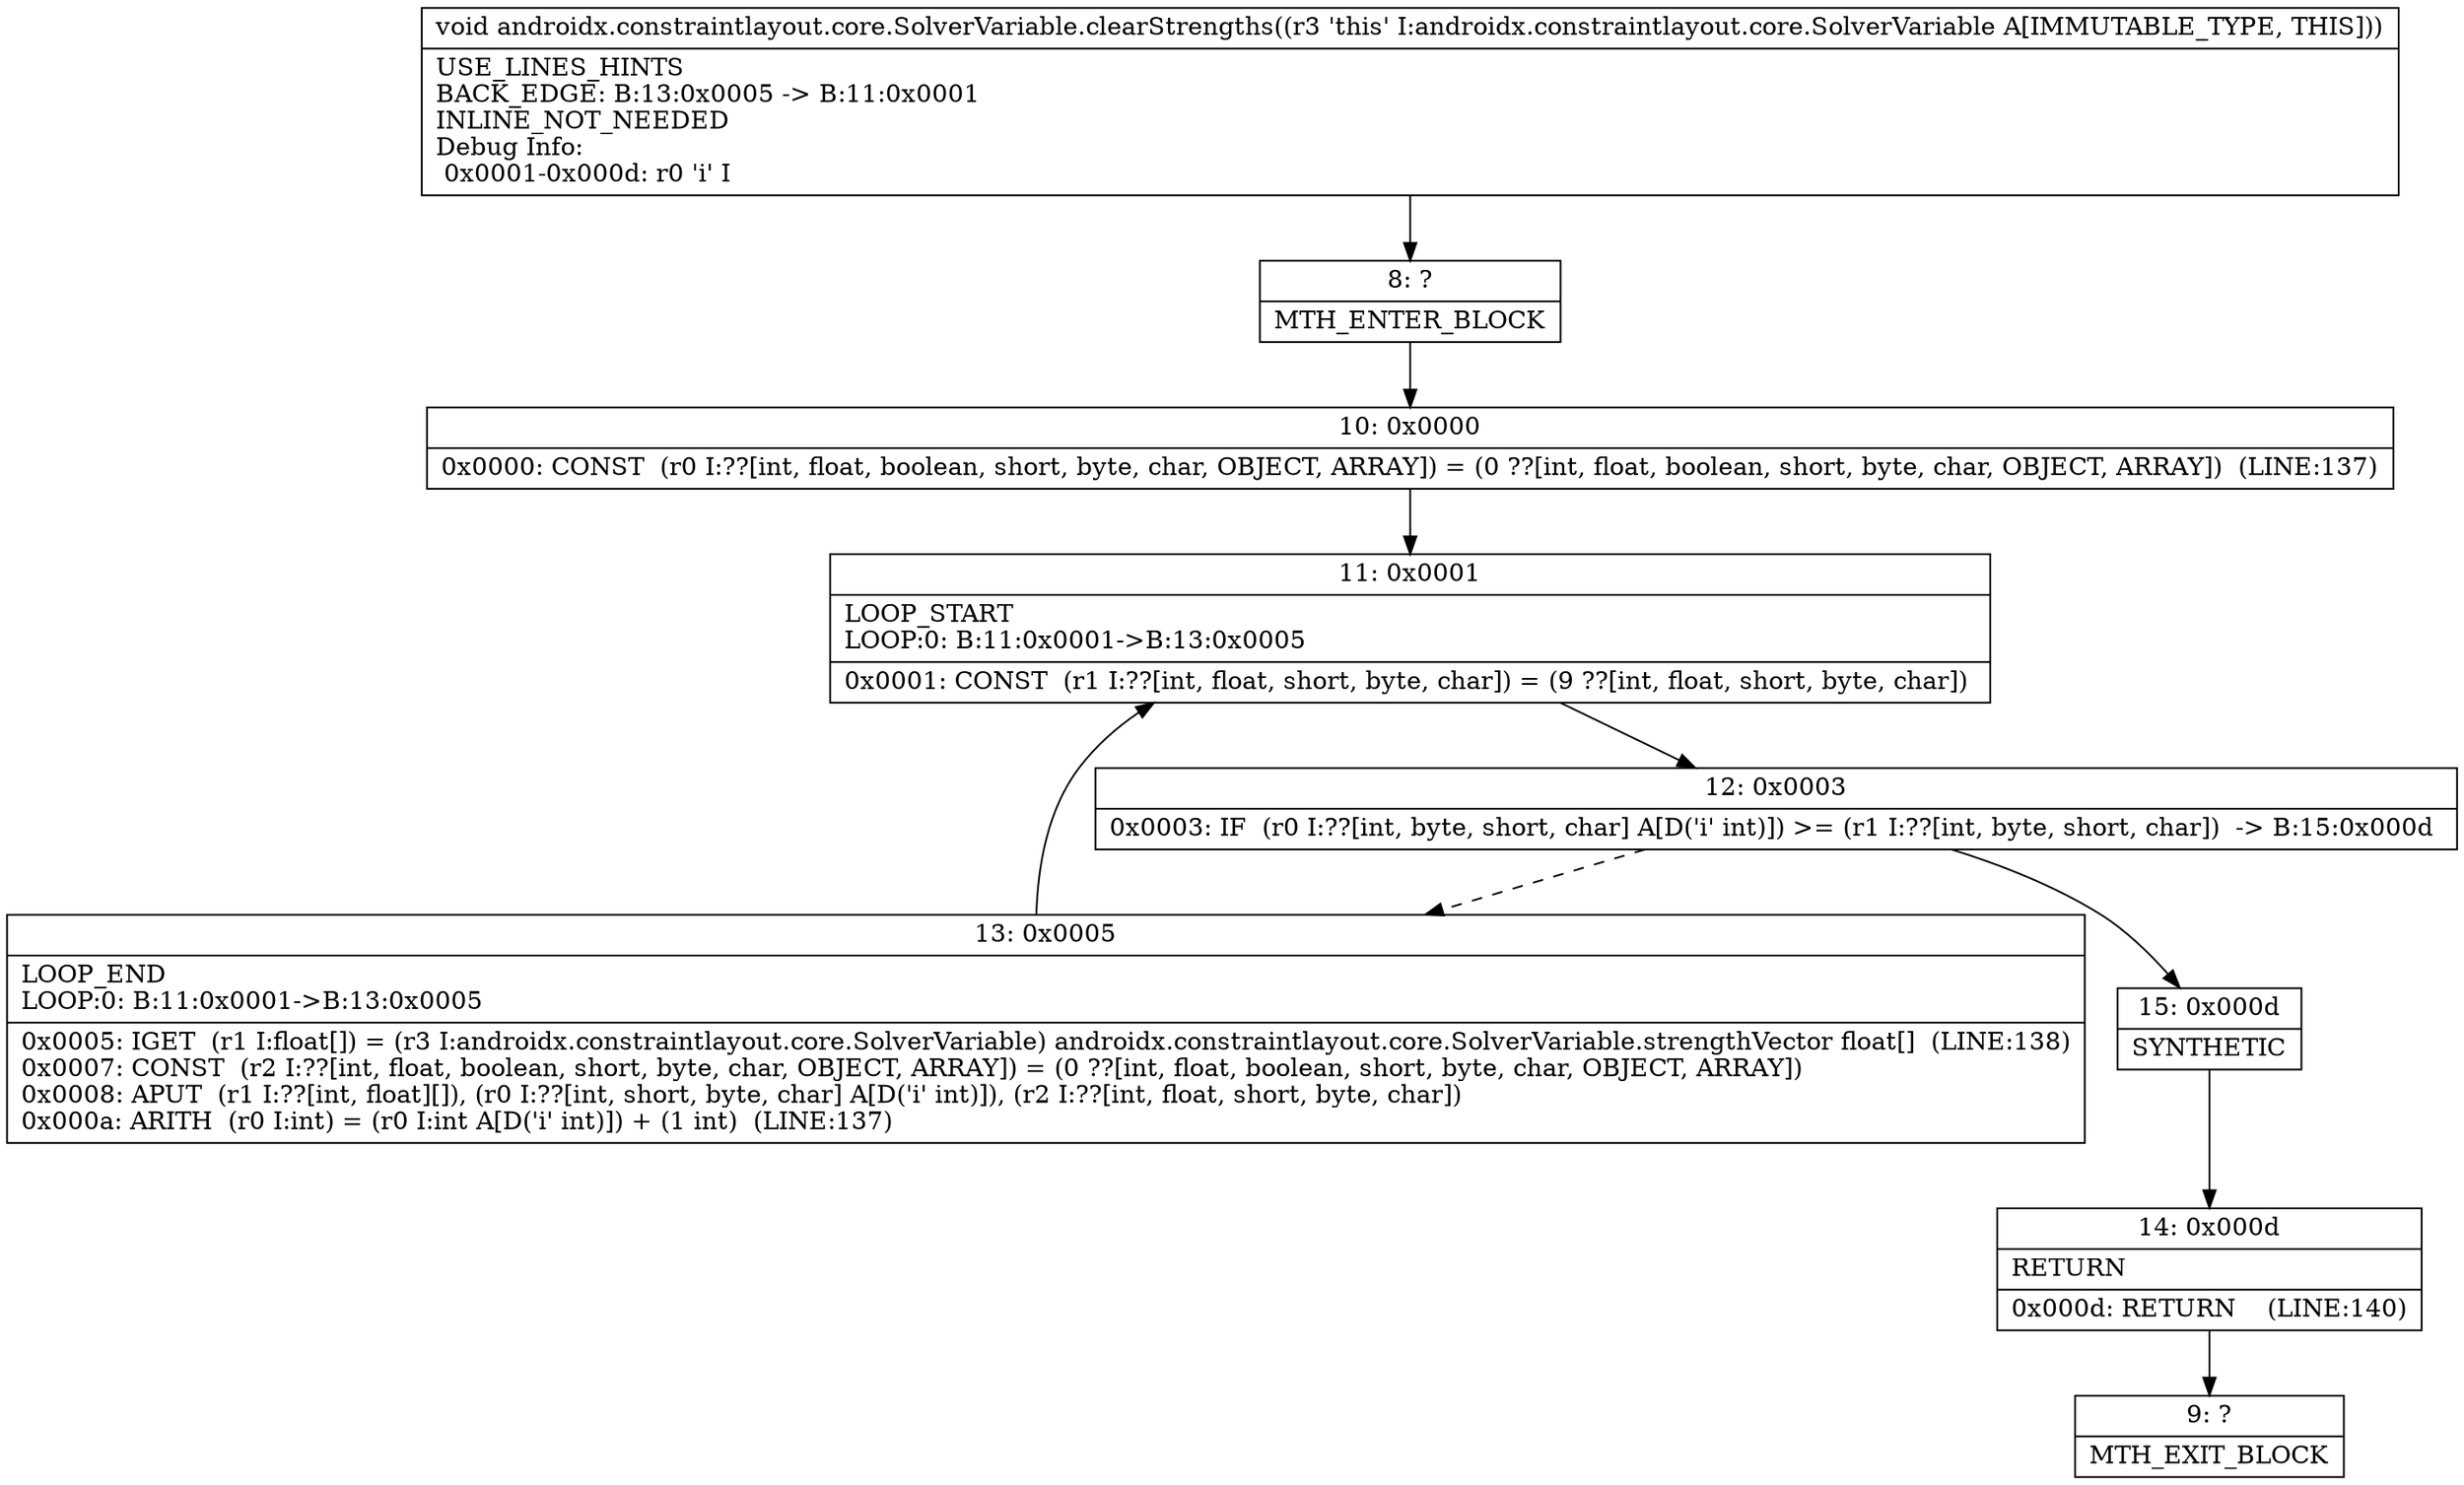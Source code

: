 digraph "CFG forandroidx.constraintlayout.core.SolverVariable.clearStrengths()V" {
Node_8 [shape=record,label="{8\:\ ?|MTH_ENTER_BLOCK\l}"];
Node_10 [shape=record,label="{10\:\ 0x0000|0x0000: CONST  (r0 I:??[int, float, boolean, short, byte, char, OBJECT, ARRAY]) = (0 ??[int, float, boolean, short, byte, char, OBJECT, ARRAY])  (LINE:137)\l}"];
Node_11 [shape=record,label="{11\:\ 0x0001|LOOP_START\lLOOP:0: B:11:0x0001\-\>B:13:0x0005\l|0x0001: CONST  (r1 I:??[int, float, short, byte, char]) = (9 ??[int, float, short, byte, char]) \l}"];
Node_12 [shape=record,label="{12\:\ 0x0003|0x0003: IF  (r0 I:??[int, byte, short, char] A[D('i' int)]) \>= (r1 I:??[int, byte, short, char])  \-\> B:15:0x000d \l}"];
Node_13 [shape=record,label="{13\:\ 0x0005|LOOP_END\lLOOP:0: B:11:0x0001\-\>B:13:0x0005\l|0x0005: IGET  (r1 I:float[]) = (r3 I:androidx.constraintlayout.core.SolverVariable) androidx.constraintlayout.core.SolverVariable.strengthVector float[]  (LINE:138)\l0x0007: CONST  (r2 I:??[int, float, boolean, short, byte, char, OBJECT, ARRAY]) = (0 ??[int, float, boolean, short, byte, char, OBJECT, ARRAY]) \l0x0008: APUT  (r1 I:??[int, float][]), (r0 I:??[int, short, byte, char] A[D('i' int)]), (r2 I:??[int, float, short, byte, char]) \l0x000a: ARITH  (r0 I:int) = (r0 I:int A[D('i' int)]) + (1 int)  (LINE:137)\l}"];
Node_15 [shape=record,label="{15\:\ 0x000d|SYNTHETIC\l}"];
Node_14 [shape=record,label="{14\:\ 0x000d|RETURN\l|0x000d: RETURN    (LINE:140)\l}"];
Node_9 [shape=record,label="{9\:\ ?|MTH_EXIT_BLOCK\l}"];
MethodNode[shape=record,label="{void androidx.constraintlayout.core.SolverVariable.clearStrengths((r3 'this' I:androidx.constraintlayout.core.SolverVariable A[IMMUTABLE_TYPE, THIS]))  | USE_LINES_HINTS\lBACK_EDGE: B:13:0x0005 \-\> B:11:0x0001\lINLINE_NOT_NEEDED\lDebug Info:\l  0x0001\-0x000d: r0 'i' I\l}"];
MethodNode -> Node_8;Node_8 -> Node_10;
Node_10 -> Node_11;
Node_11 -> Node_12;
Node_12 -> Node_13[style=dashed];
Node_12 -> Node_15;
Node_13 -> Node_11;
Node_15 -> Node_14;
Node_14 -> Node_9;
}

